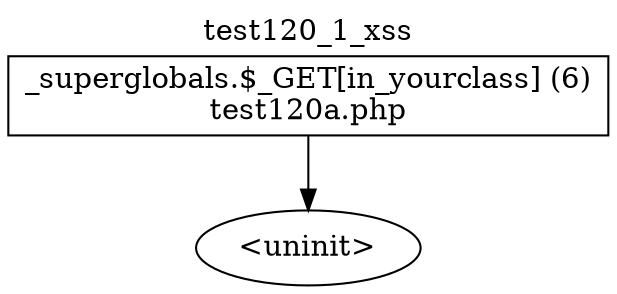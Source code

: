 digraph cfg {
  label="test120_1_xss";
  labelloc=t;
  n1 [shape=box, label="_superglobals.$_GET[in_yourclass] (6)\ntest120a.php"];
  n2 [shape=ellipse, label="<uninit>"];
  n1 -> n2;
}
